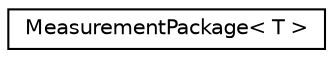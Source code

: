digraph "Graphical Class Hierarchy"
{
  edge [fontname="Helvetica",fontsize="10",labelfontname="Helvetica",labelfontsize="10"];
  node [fontname="Helvetica",fontsize="10",shape=record];
  rankdir="LR";
  Node1 [label="MeasurementPackage\< T \>",height=0.2,width=0.4,color="black", fillcolor="white", style="filled",URL="$classMeasurementPackage.html"];
}
